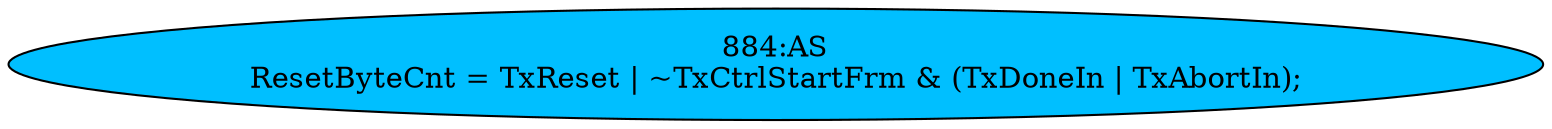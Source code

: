 strict digraph "" {
	node [label="\N"];
	"884:AS"	 [ast="<pyverilog.vparser.ast.Assign object at 0x7f83b37b6810>",
		def_var="['ResetByteCnt']",
		fillcolor=deepskyblue,
		label="884:AS
ResetByteCnt = TxReset | ~TxCtrlStartFrm & (TxDoneIn | TxAbortIn);",
		statements="[]",
		style=filled,
		typ=Assign,
		use_var="['TxReset', 'TxCtrlStartFrm', 'TxDoneIn', 'TxAbortIn']"];
}
